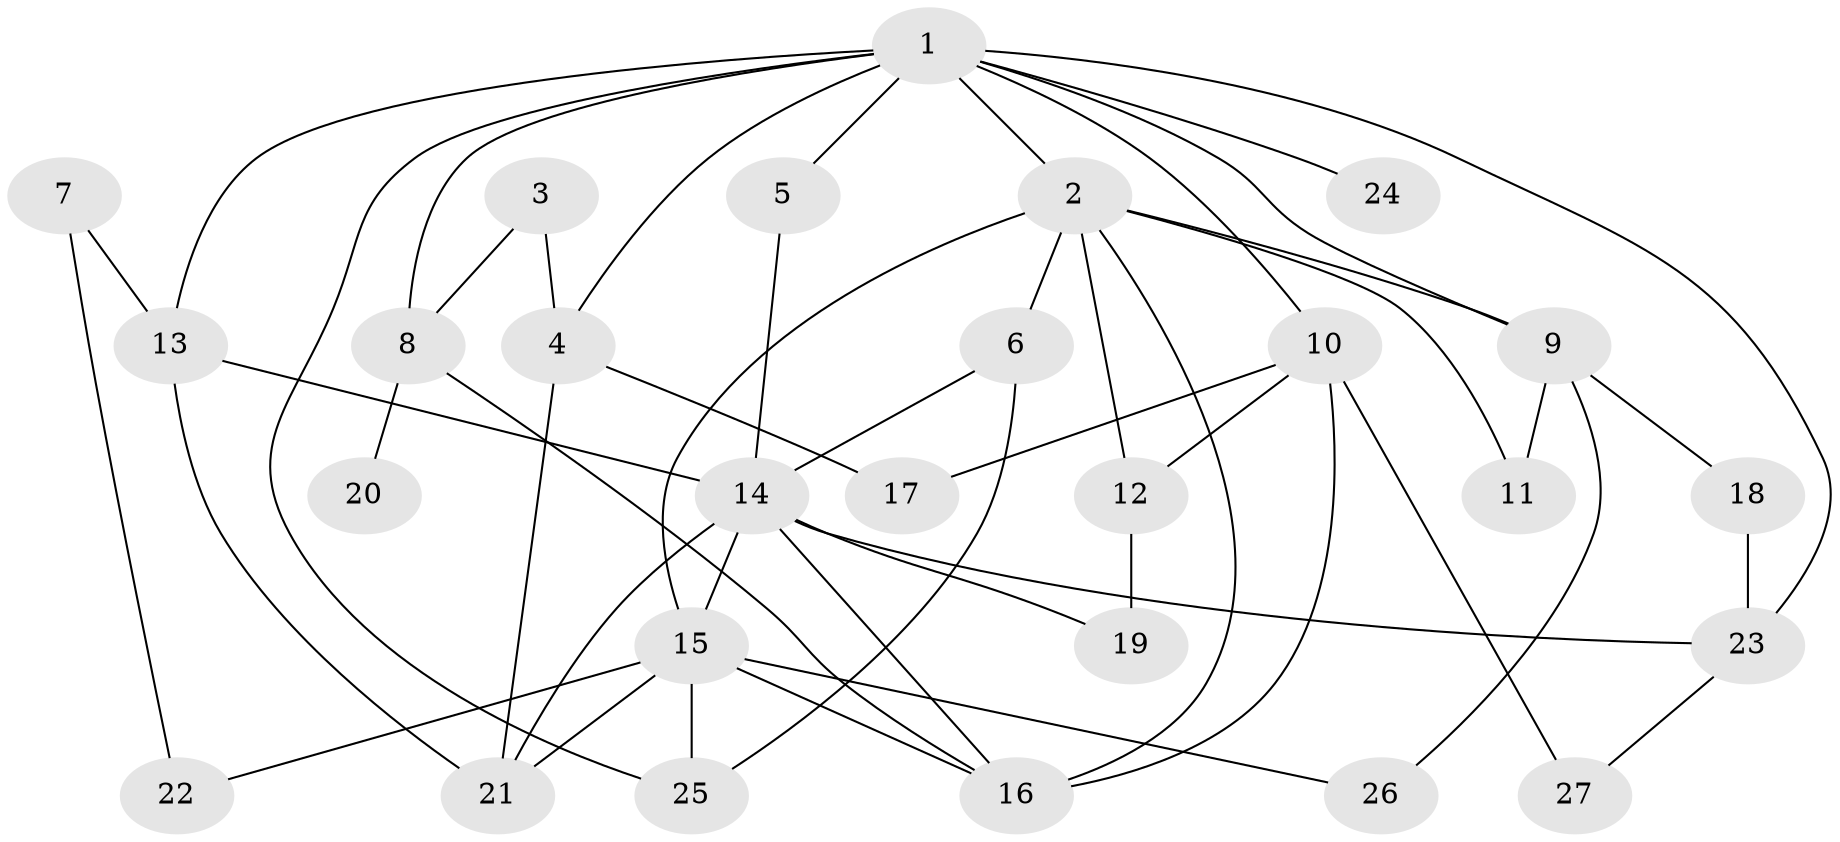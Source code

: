 // original degree distribution, {6: 0.037037037037037035, 4: 0.2037037037037037, 5: 0.05555555555555555, 2: 0.2777777777777778, 3: 0.2962962962962963, 1: 0.12962962962962962}
// Generated by graph-tools (version 1.1) at 2025/49/03/09/25 03:49:16]
// undirected, 27 vertices, 49 edges
graph export_dot {
graph [start="1"]
  node [color=gray90,style=filled];
  1;
  2;
  3;
  4;
  5;
  6;
  7;
  8;
  9;
  10;
  11;
  12;
  13;
  14;
  15;
  16;
  17;
  18;
  19;
  20;
  21;
  22;
  23;
  24;
  25;
  26;
  27;
  1 -- 2 [weight=1.0];
  1 -- 4 [weight=1.0];
  1 -- 5 [weight=1.0];
  1 -- 8 [weight=1.0];
  1 -- 9 [weight=1.0];
  1 -- 10 [weight=1.0];
  1 -- 13 [weight=1.0];
  1 -- 23 [weight=1.0];
  1 -- 24 [weight=1.0];
  1 -- 25 [weight=1.0];
  2 -- 6 [weight=1.0];
  2 -- 9 [weight=1.0];
  2 -- 11 [weight=1.0];
  2 -- 12 [weight=1.0];
  2 -- 15 [weight=1.0];
  2 -- 16 [weight=1.0];
  3 -- 4 [weight=1.0];
  3 -- 8 [weight=1.0];
  4 -- 17 [weight=1.0];
  4 -- 21 [weight=1.0];
  5 -- 14 [weight=1.0];
  6 -- 14 [weight=1.0];
  6 -- 25 [weight=1.0];
  7 -- 13 [weight=1.0];
  7 -- 22 [weight=1.0];
  8 -- 16 [weight=1.0];
  8 -- 20 [weight=1.0];
  9 -- 11 [weight=1.0];
  9 -- 18 [weight=1.0];
  9 -- 26 [weight=1.0];
  10 -- 12 [weight=1.0];
  10 -- 16 [weight=1.0];
  10 -- 17 [weight=1.0];
  10 -- 27 [weight=1.0];
  12 -- 19 [weight=1.0];
  13 -- 14 [weight=1.0];
  13 -- 21 [weight=1.0];
  14 -- 15 [weight=1.0];
  14 -- 16 [weight=1.0];
  14 -- 19 [weight=2.0];
  14 -- 21 [weight=2.0];
  14 -- 23 [weight=1.0];
  15 -- 16 [weight=1.0];
  15 -- 21 [weight=1.0];
  15 -- 22 [weight=1.0];
  15 -- 25 [weight=1.0];
  15 -- 26 [weight=1.0];
  18 -- 23 [weight=1.0];
  23 -- 27 [weight=1.0];
}
